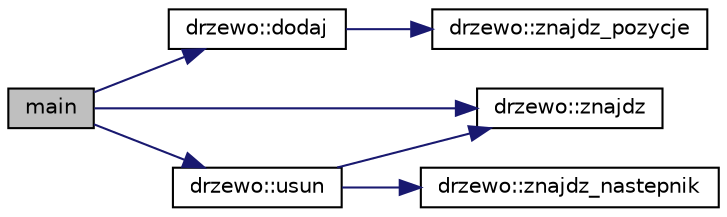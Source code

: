 digraph G
{
  edge [fontname="Helvetica",fontsize="10",labelfontname="Helvetica",labelfontsize="10"];
  node [fontname="Helvetica",fontsize="10",shape=record];
  rankdir="LR";
  Node1 [label="main",height=0.2,width=0.4,color="black", fillcolor="grey75", style="filled" fontcolor="black"];
  Node1 -> Node2 [color="midnightblue",fontsize="10",style="solid",fontname="Helvetica"];
  Node2 [label="drzewo::dodaj",height=0.2,width=0.4,color="black", fillcolor="white", style="filled",URL="$classdrzewo.html#a94e0d3784c11646eed5133f7973aee27",tooltip="funkcja wstawia w strukture drzewa nowy element"];
  Node2 -> Node3 [color="midnightblue",fontsize="10",style="solid",fontname="Helvetica"];
  Node3 [label="drzewo::znajdz_pozycje",height=0.2,width=0.4,color="black", fillcolor="white", style="filled",URL="$classdrzewo.html#a6d9e915e396703e1660737e8c53ba563",tooltip="funkcja znajduje element w drzewie po ktorym nalezy wstawic element nowy."];
  Node1 -> Node4 [color="midnightblue",fontsize="10",style="solid",fontname="Helvetica"];
  Node4 [label="drzewo::usun",height=0.2,width=0.4,color="black", fillcolor="white", style="filled",URL="$classdrzewo.html#a30be39ae20442ad4d59e147cdf3cdb28",tooltip="usuwa element o zadanym kluczu"];
  Node4 -> Node5 [color="midnightblue",fontsize="10",style="solid",fontname="Helvetica"];
  Node5 [label="drzewo::znajdz",height=0.2,width=0.4,color="black", fillcolor="white", style="filled",URL="$classdrzewo.html#adefbcd8f2af76e2009d4d8970e3388da",tooltip="funkcja znajduje w drzewie element o podanym kluczu"];
  Node4 -> Node6 [color="midnightblue",fontsize="10",style="solid",fontname="Helvetica"];
  Node6 [label="drzewo::znajdz_nastepnik",height=0.2,width=0.4,color="black", fillcolor="white", style="filled",URL="$classdrzewo.html#a99dbf187b41e0d9f497bf7dadbf00f83"];
  Node1 -> Node5 [color="midnightblue",fontsize="10",style="solid",fontname="Helvetica"];
}
